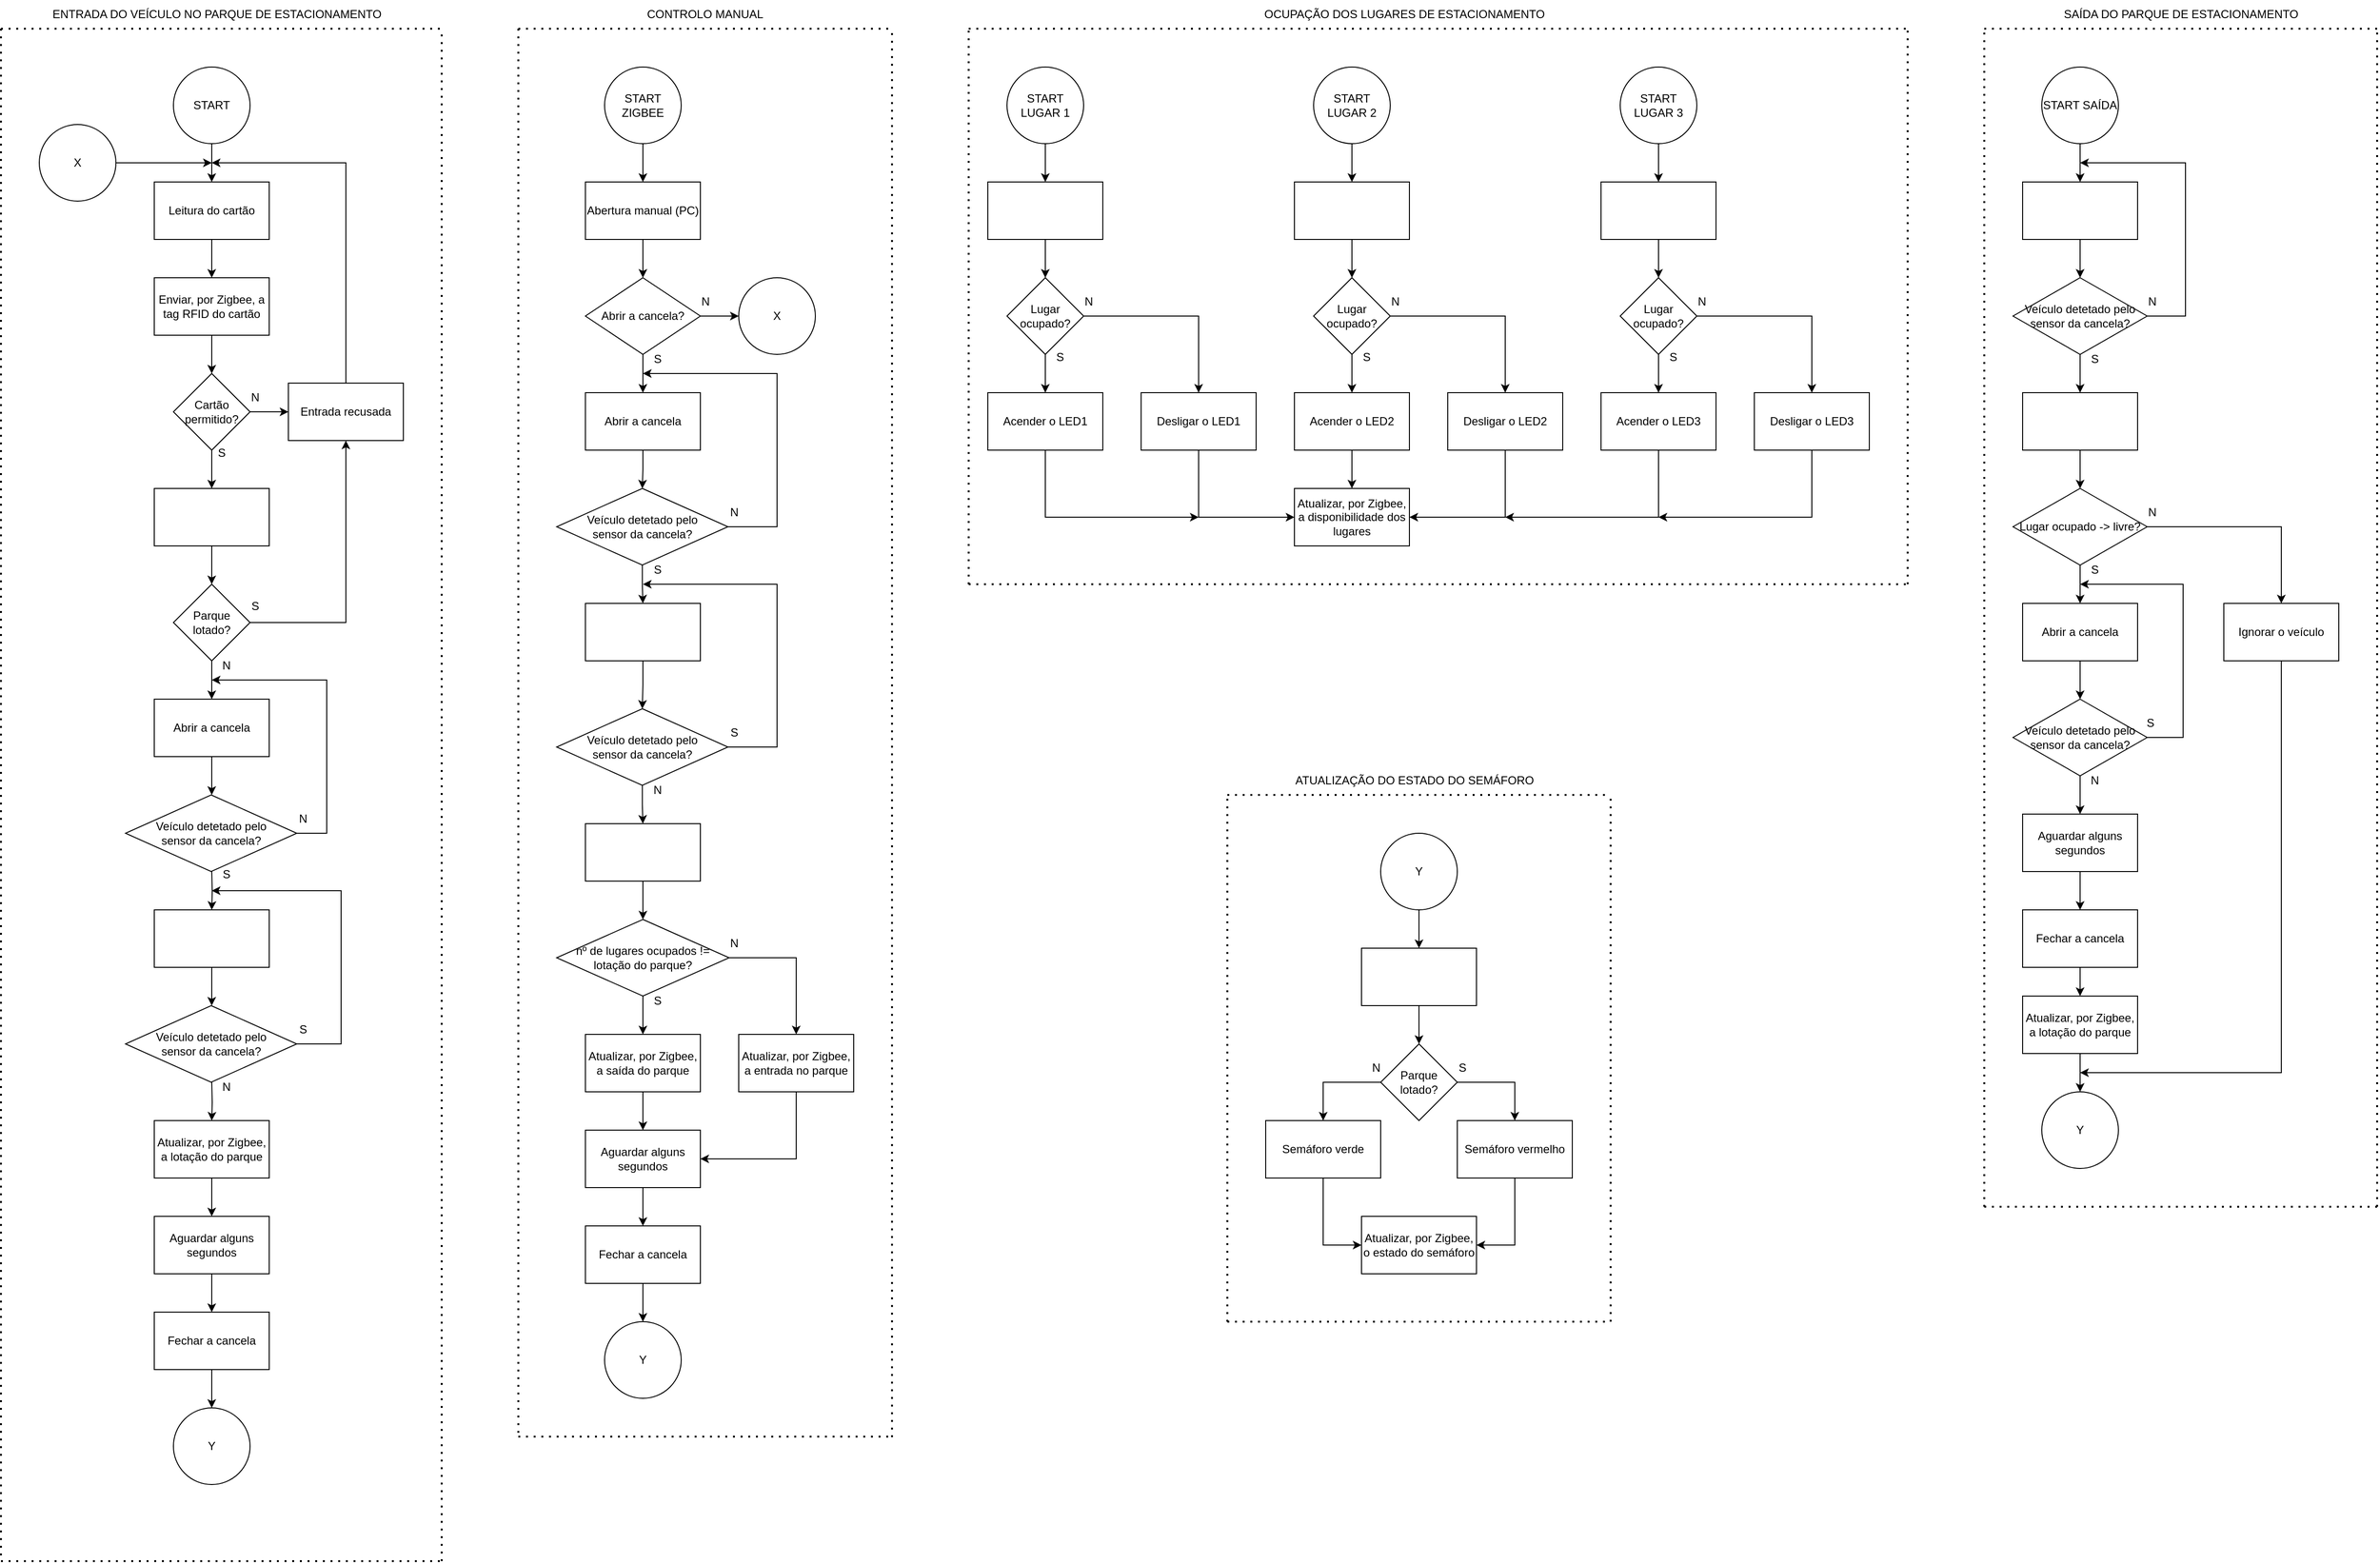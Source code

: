<mxfile version="26.2.12">
  <diagram name="Página-1" id="zSIfpJ9Ba_8Qs47XMuqx">
    <mxGraphModel dx="3169" dy="1664" grid="1" gridSize="10" guides="0" tooltips="1" connect="1" arrows="1" fold="1" page="1" pageScale="1" pageWidth="1654" pageHeight="2336" math="0" shadow="0">
      <root>
        <mxCell id="0" />
        <mxCell id="1" parent="0" />
        <mxCell id="muf7Q_BriYcmohM58HGQ-10" style="edgeStyle=orthogonalEdgeStyle;rounded=0;orthogonalLoop=1;jettySize=auto;html=1;entryX=0.5;entryY=0;entryDx=0;entryDy=0;" parent="1" source="muf7Q_BriYcmohM58HGQ-2" target="muf7Q_BriYcmohM58HGQ-3" edge="1">
          <mxGeometry relative="1" as="geometry" />
        </mxCell>
        <mxCell id="muf7Q_BriYcmohM58HGQ-2" value="START" style="ellipse;whiteSpace=wrap;html=1;aspect=fixed;" parent="1" vertex="1">
          <mxGeometry x="340" y="280" width="80" height="80" as="geometry" />
        </mxCell>
        <mxCell id="muf7Q_BriYcmohM58HGQ-149" style="edgeStyle=orthogonalEdgeStyle;rounded=0;orthogonalLoop=1;jettySize=auto;html=1;entryX=0.5;entryY=0;entryDx=0;entryDy=0;" parent="1" source="muf7Q_BriYcmohM58HGQ-3" target="muf7Q_BriYcmohM58HGQ-147" edge="1">
          <mxGeometry relative="1" as="geometry" />
        </mxCell>
        <mxCell id="muf7Q_BriYcmohM58HGQ-3" value="Leitura do cartão" style="rounded=0;whiteSpace=wrap;html=1;" parent="1" vertex="1">
          <mxGeometry x="320" y="400" width="120" height="60" as="geometry" />
        </mxCell>
        <mxCell id="muf7Q_BriYcmohM58HGQ-100" style="edgeStyle=orthogonalEdgeStyle;rounded=0;orthogonalLoop=1;jettySize=auto;html=1;entryX=0.5;entryY=0;entryDx=0;entryDy=0;" parent="1" source="muf7Q_BriYcmohM58HGQ-4" target="muf7Q_BriYcmohM58HGQ-99" edge="1">
          <mxGeometry relative="1" as="geometry" />
        </mxCell>
        <mxCell id="muf7Q_BriYcmohM58HGQ-154" style="edgeStyle=orthogonalEdgeStyle;rounded=0;orthogonalLoop=1;jettySize=auto;html=1;exitX=1;exitY=0.5;exitDx=0;exitDy=0;entryX=0;entryY=0.5;entryDx=0;entryDy=0;" parent="1" source="muf7Q_BriYcmohM58HGQ-4" target="muf7Q_BriYcmohM58HGQ-153" edge="1">
          <mxGeometry relative="1" as="geometry" />
        </mxCell>
        <mxCell id="muf7Q_BriYcmohM58HGQ-4" value="&lt;div&gt;Cartão permitido?&lt;/div&gt;" style="rhombus;whiteSpace=wrap;html=1;" parent="1" vertex="1">
          <mxGeometry x="340" y="600" width="80" height="80" as="geometry" />
        </mxCell>
        <mxCell id="muf7Q_BriYcmohM58HGQ-156" style="edgeStyle=orthogonalEdgeStyle;rounded=0;orthogonalLoop=1;jettySize=auto;html=1;entryX=0.5;entryY=1;entryDx=0;entryDy=0;" parent="1" source="muf7Q_BriYcmohM58HGQ-6" target="muf7Q_BriYcmohM58HGQ-153" edge="1">
          <mxGeometry relative="1" as="geometry" />
        </mxCell>
        <mxCell id="muf7Q_BriYcmohM58HGQ-159" style="edgeStyle=orthogonalEdgeStyle;rounded=0;orthogonalLoop=1;jettySize=auto;html=1;entryX=0.5;entryY=0;entryDx=0;entryDy=0;" parent="1" source="muf7Q_BriYcmohM58HGQ-6" target="muf7Q_BriYcmohM58HGQ-158" edge="1">
          <mxGeometry relative="1" as="geometry" />
        </mxCell>
        <mxCell id="muf7Q_BriYcmohM58HGQ-6" value="Parque lotado?" style="rhombus;whiteSpace=wrap;html=1;" parent="1" vertex="1">
          <mxGeometry x="340" y="820" width="80" height="80" as="geometry" />
        </mxCell>
        <mxCell id="muf7Q_BriYcmohM58HGQ-88" style="edgeStyle=orthogonalEdgeStyle;rounded=0;orthogonalLoop=1;jettySize=auto;html=1;exitX=1;exitY=0.5;exitDx=0;exitDy=0;" parent="1" edge="1">
          <mxGeometry relative="1" as="geometry">
            <mxPoint x="380" y="920" as="targetPoint" />
            <mxPoint x="454.38" y="1080" as="sourcePoint" />
            <Array as="points">
              <mxPoint x="500" y="1080" />
              <mxPoint x="500" y="920" />
            </Array>
          </mxGeometry>
        </mxCell>
        <mxCell id="muf7Q_BriYcmohM58HGQ-91" style="edgeStyle=orthogonalEdgeStyle;rounded=0;orthogonalLoop=1;jettySize=auto;html=1;entryX=0.5;entryY=0;entryDx=0;entryDy=0;" parent="1" target="muf7Q_BriYcmohM58HGQ-90" edge="1">
          <mxGeometry relative="1" as="geometry">
            <mxPoint x="380.01" y="1119.997" as="sourcePoint" />
          </mxGeometry>
        </mxCell>
        <mxCell id="muf7Q_BriYcmohM58HGQ-16" style="edgeStyle=orthogonalEdgeStyle;rounded=0;orthogonalLoop=1;jettySize=auto;html=1;entryX=0.5;entryY=0;entryDx=0;entryDy=0;" parent="1" source="muf7Q_BriYcmohM58HGQ-13" target="muf7Q_BriYcmohM58HGQ-15" edge="1">
          <mxGeometry relative="1" as="geometry" />
        </mxCell>
        <mxCell id="muf7Q_BriYcmohM58HGQ-13" value="Aguardar alguns segundos" style="rounded=0;whiteSpace=wrap;html=1;" parent="1" vertex="1">
          <mxGeometry x="320" y="1480" width="120" height="60" as="geometry" />
        </mxCell>
        <mxCell id="muf7Q_BriYcmohM58HGQ-163" style="edgeStyle=orthogonalEdgeStyle;rounded=0;orthogonalLoop=1;jettySize=auto;html=1;entryX=0.5;entryY=0;entryDx=0;entryDy=0;" parent="1" source="muf7Q_BriYcmohM58HGQ-15" target="muf7Q_BriYcmohM58HGQ-143" edge="1">
          <mxGeometry relative="1" as="geometry" />
        </mxCell>
        <mxCell id="muf7Q_BriYcmohM58HGQ-15" value="Fechar a cancela" style="rounded=0;whiteSpace=wrap;html=1;" parent="1" vertex="1">
          <mxGeometry x="320" y="1580" width="120" height="60" as="geometry" />
        </mxCell>
        <mxCell id="muf7Q_BriYcmohM58HGQ-20" style="edgeStyle=orthogonalEdgeStyle;rounded=0;orthogonalLoop=1;jettySize=auto;html=1;entryX=0.5;entryY=0;entryDx=0;entryDy=0;" parent="1" source="muf7Q_BriYcmohM58HGQ-17" target="muf7Q_BriYcmohM58HGQ-18" edge="1">
          <mxGeometry relative="1" as="geometry" />
        </mxCell>
        <mxCell id="muf7Q_BriYcmohM58HGQ-17" value="START LUGAR 1" style="ellipse;whiteSpace=wrap;html=1;aspect=fixed;" parent="1" vertex="1">
          <mxGeometry x="1210" y="280" width="80" height="80" as="geometry" />
        </mxCell>
        <mxCell id="muf7Q_BriYcmohM58HGQ-21" style="edgeStyle=orthogonalEdgeStyle;rounded=0;orthogonalLoop=1;jettySize=auto;html=1;entryX=0.5;entryY=0;entryDx=0;entryDy=0;" parent="1" source="muf7Q_BriYcmohM58HGQ-18" target="muf7Q_BriYcmohM58HGQ-19" edge="1">
          <mxGeometry relative="1" as="geometry" />
        </mxCell>
        <mxCell id="muf7Q_BriYcmohM58HGQ-18" value="" style="rounded=0;whiteSpace=wrap;html=1;" parent="1" vertex="1">
          <mxGeometry x="1190" y="400" width="120" height="60" as="geometry" />
        </mxCell>
        <mxCell id="muf7Q_BriYcmohM58HGQ-24" style="edgeStyle=orthogonalEdgeStyle;rounded=0;orthogonalLoop=1;jettySize=auto;html=1;entryX=0.5;entryY=0;entryDx=0;entryDy=0;" parent="1" source="muf7Q_BriYcmohM58HGQ-19" target="muf7Q_BriYcmohM58HGQ-23" edge="1">
          <mxGeometry relative="1" as="geometry" />
        </mxCell>
        <mxCell id="muf7Q_BriYcmohM58HGQ-25" style="edgeStyle=orthogonalEdgeStyle;rounded=0;orthogonalLoop=1;jettySize=auto;html=1;entryX=0.5;entryY=0;entryDx=0;entryDy=0;" parent="1" source="muf7Q_BriYcmohM58HGQ-19" target="muf7Q_BriYcmohM58HGQ-22" edge="1">
          <mxGeometry relative="1" as="geometry" />
        </mxCell>
        <mxCell id="muf7Q_BriYcmohM58HGQ-19" value="Lugar ocupado?" style="rhombus;whiteSpace=wrap;html=1;" parent="1" vertex="1">
          <mxGeometry x="1210" y="500" width="80" height="80" as="geometry" />
        </mxCell>
        <mxCell id="muf7Q_BriYcmohM58HGQ-64" style="edgeStyle=orthogonalEdgeStyle;rounded=0;orthogonalLoop=1;jettySize=auto;html=1;" parent="1" source="muf7Q_BriYcmohM58HGQ-22" edge="1">
          <mxGeometry relative="1" as="geometry">
            <mxPoint x="1410" y="750" as="targetPoint" />
            <Array as="points">
              <mxPoint x="1250" y="750" />
            </Array>
          </mxGeometry>
        </mxCell>
        <mxCell id="muf7Q_BriYcmohM58HGQ-22" value="Acender o LED1" style="rounded=0;whiteSpace=wrap;html=1;" parent="1" vertex="1">
          <mxGeometry x="1190" y="620" width="120" height="60" as="geometry" />
        </mxCell>
        <mxCell id="muf7Q_BriYcmohM58HGQ-63" style="edgeStyle=orthogonalEdgeStyle;rounded=0;orthogonalLoop=1;jettySize=auto;html=1;entryX=0;entryY=0.5;entryDx=0;entryDy=0;" parent="1" source="muf7Q_BriYcmohM58HGQ-23" target="muf7Q_BriYcmohM58HGQ-44" edge="1">
          <mxGeometry relative="1" as="geometry">
            <Array as="points">
              <mxPoint x="1410" y="750" />
            </Array>
          </mxGeometry>
        </mxCell>
        <mxCell id="muf7Q_BriYcmohM58HGQ-23" value="Desligar o LED1" style="rounded=0;whiteSpace=wrap;html=1;" parent="1" vertex="1">
          <mxGeometry x="1350" y="620" width="120" height="60" as="geometry" />
        </mxCell>
        <mxCell id="muf7Q_BriYcmohM58HGQ-26" value="S" style="text;html=1;align=center;verticalAlign=middle;resizable=0;points=[];autosize=1;strokeColor=none;fillColor=none;" parent="1" vertex="1">
          <mxGeometry x="1250" y="568" width="30" height="30" as="geometry" />
        </mxCell>
        <mxCell id="muf7Q_BriYcmohM58HGQ-27" value="N" style="text;html=1;align=center;verticalAlign=middle;resizable=0;points=[];autosize=1;strokeColor=none;fillColor=none;" parent="1" vertex="1">
          <mxGeometry x="1280" y="510" width="30" height="30" as="geometry" />
        </mxCell>
        <mxCell id="muf7Q_BriYcmohM58HGQ-31" style="edgeStyle=orthogonalEdgeStyle;rounded=0;orthogonalLoop=1;jettySize=auto;html=1;entryX=0.5;entryY=0;entryDx=0;entryDy=0;" parent="1" source="muf7Q_BriYcmohM58HGQ-32" target="muf7Q_BriYcmohM58HGQ-34" edge="1">
          <mxGeometry relative="1" as="geometry" />
        </mxCell>
        <mxCell id="muf7Q_BriYcmohM58HGQ-32" value="&lt;div&gt;START LUGAR 2&lt;/div&gt;" style="ellipse;whiteSpace=wrap;html=1;aspect=fixed;" parent="1" vertex="1">
          <mxGeometry x="1530" y="280" width="80" height="80" as="geometry" />
        </mxCell>
        <mxCell id="muf7Q_BriYcmohM58HGQ-33" style="edgeStyle=orthogonalEdgeStyle;rounded=0;orthogonalLoop=1;jettySize=auto;html=1;entryX=0.5;entryY=0;entryDx=0;entryDy=0;" parent="1" source="muf7Q_BriYcmohM58HGQ-34" target="muf7Q_BriYcmohM58HGQ-37" edge="1">
          <mxGeometry relative="1" as="geometry" />
        </mxCell>
        <mxCell id="muf7Q_BriYcmohM58HGQ-34" value="" style="rounded=0;whiteSpace=wrap;html=1;" parent="1" vertex="1">
          <mxGeometry x="1510" y="400" width="120" height="60" as="geometry" />
        </mxCell>
        <mxCell id="muf7Q_BriYcmohM58HGQ-35" style="edgeStyle=orthogonalEdgeStyle;rounded=0;orthogonalLoop=1;jettySize=auto;html=1;entryX=0.5;entryY=0;entryDx=0;entryDy=0;" parent="1" source="muf7Q_BriYcmohM58HGQ-37" target="muf7Q_BriYcmohM58HGQ-41" edge="1">
          <mxGeometry relative="1" as="geometry" />
        </mxCell>
        <mxCell id="muf7Q_BriYcmohM58HGQ-36" style="edgeStyle=orthogonalEdgeStyle;rounded=0;orthogonalLoop=1;jettySize=auto;html=1;entryX=0.5;entryY=0;entryDx=0;entryDy=0;" parent="1" source="muf7Q_BriYcmohM58HGQ-37" target="muf7Q_BriYcmohM58HGQ-39" edge="1">
          <mxGeometry relative="1" as="geometry" />
        </mxCell>
        <mxCell id="muf7Q_BriYcmohM58HGQ-37" value="Lugar ocupado?" style="rhombus;whiteSpace=wrap;html=1;" parent="1" vertex="1">
          <mxGeometry x="1530" y="500" width="80" height="80" as="geometry" />
        </mxCell>
        <mxCell id="muf7Q_BriYcmohM58HGQ-59" style="edgeStyle=orthogonalEdgeStyle;rounded=0;orthogonalLoop=1;jettySize=auto;html=1;entryX=0.5;entryY=0;entryDx=0;entryDy=0;" parent="1" source="muf7Q_BriYcmohM58HGQ-39" target="muf7Q_BriYcmohM58HGQ-44" edge="1">
          <mxGeometry relative="1" as="geometry" />
        </mxCell>
        <mxCell id="muf7Q_BriYcmohM58HGQ-39" value="Acender o LED2" style="rounded=0;whiteSpace=wrap;html=1;" parent="1" vertex="1">
          <mxGeometry x="1510" y="620" width="120" height="60" as="geometry" />
        </mxCell>
        <mxCell id="muf7Q_BriYcmohM58HGQ-60" style="edgeStyle=orthogonalEdgeStyle;rounded=0;orthogonalLoop=1;jettySize=auto;html=1;entryX=1;entryY=0.5;entryDx=0;entryDy=0;" parent="1" source="muf7Q_BriYcmohM58HGQ-41" target="muf7Q_BriYcmohM58HGQ-44" edge="1">
          <mxGeometry relative="1" as="geometry">
            <Array as="points">
              <mxPoint x="1730" y="750" />
            </Array>
          </mxGeometry>
        </mxCell>
        <mxCell id="muf7Q_BriYcmohM58HGQ-41" value="Desligar o LED2" style="rounded=0;whiteSpace=wrap;html=1;" parent="1" vertex="1">
          <mxGeometry x="1670" y="620" width="120" height="60" as="geometry" />
        </mxCell>
        <mxCell id="muf7Q_BriYcmohM58HGQ-42" value="S" style="text;html=1;align=center;verticalAlign=middle;resizable=0;points=[];autosize=1;strokeColor=none;fillColor=none;" parent="1" vertex="1">
          <mxGeometry x="1570" y="568" width="30" height="30" as="geometry" />
        </mxCell>
        <mxCell id="muf7Q_BriYcmohM58HGQ-43" value="N" style="text;html=1;align=center;verticalAlign=middle;resizable=0;points=[];autosize=1;strokeColor=none;fillColor=none;" parent="1" vertex="1">
          <mxGeometry x="1600" y="510" width="30" height="30" as="geometry" />
        </mxCell>
        <mxCell id="muf7Q_BriYcmohM58HGQ-44" value="Atualizar, por Zigbee, a disponibilidade dos lugares" style="rounded=0;whiteSpace=wrap;html=1;" parent="1" vertex="1">
          <mxGeometry x="1510" y="720" width="120" height="60" as="geometry" />
        </mxCell>
        <mxCell id="muf7Q_BriYcmohM58HGQ-45" style="edgeStyle=orthogonalEdgeStyle;rounded=0;orthogonalLoop=1;jettySize=auto;html=1;entryX=0.5;entryY=0;entryDx=0;entryDy=0;" parent="1" source="muf7Q_BriYcmohM58HGQ-46" target="muf7Q_BriYcmohM58HGQ-48" edge="1">
          <mxGeometry relative="1" as="geometry" />
        </mxCell>
        <mxCell id="muf7Q_BriYcmohM58HGQ-46" value="START LUGAR 3" style="ellipse;whiteSpace=wrap;html=1;aspect=fixed;" parent="1" vertex="1">
          <mxGeometry x="1850" y="280" width="80" height="80" as="geometry" />
        </mxCell>
        <mxCell id="muf7Q_BriYcmohM58HGQ-47" style="edgeStyle=orthogonalEdgeStyle;rounded=0;orthogonalLoop=1;jettySize=auto;html=1;entryX=0.5;entryY=0;entryDx=0;entryDy=0;" parent="1" source="muf7Q_BriYcmohM58HGQ-48" target="muf7Q_BriYcmohM58HGQ-51" edge="1">
          <mxGeometry relative="1" as="geometry" />
        </mxCell>
        <mxCell id="muf7Q_BriYcmohM58HGQ-48" value="" style="rounded=0;whiteSpace=wrap;html=1;" parent="1" vertex="1">
          <mxGeometry x="1830" y="400" width="120" height="60" as="geometry" />
        </mxCell>
        <mxCell id="muf7Q_BriYcmohM58HGQ-49" style="edgeStyle=orthogonalEdgeStyle;rounded=0;orthogonalLoop=1;jettySize=auto;html=1;entryX=0.5;entryY=0;entryDx=0;entryDy=0;" parent="1" source="muf7Q_BriYcmohM58HGQ-51" target="muf7Q_BriYcmohM58HGQ-55" edge="1">
          <mxGeometry relative="1" as="geometry" />
        </mxCell>
        <mxCell id="muf7Q_BriYcmohM58HGQ-50" style="edgeStyle=orthogonalEdgeStyle;rounded=0;orthogonalLoop=1;jettySize=auto;html=1;entryX=0.5;entryY=0;entryDx=0;entryDy=0;" parent="1" source="muf7Q_BriYcmohM58HGQ-51" target="muf7Q_BriYcmohM58HGQ-53" edge="1">
          <mxGeometry relative="1" as="geometry" />
        </mxCell>
        <mxCell id="muf7Q_BriYcmohM58HGQ-51" value="Lugar ocupado?" style="rhombus;whiteSpace=wrap;html=1;" parent="1" vertex="1">
          <mxGeometry x="1850" y="500" width="80" height="80" as="geometry" />
        </mxCell>
        <mxCell id="muf7Q_BriYcmohM58HGQ-61" style="edgeStyle=orthogonalEdgeStyle;rounded=0;orthogonalLoop=1;jettySize=auto;html=1;" parent="1" source="muf7Q_BriYcmohM58HGQ-53" edge="1">
          <mxGeometry relative="1" as="geometry">
            <mxPoint x="1730" y="750" as="targetPoint" />
            <Array as="points">
              <mxPoint x="1890" y="750" />
            </Array>
          </mxGeometry>
        </mxCell>
        <mxCell id="muf7Q_BriYcmohM58HGQ-53" value="Acender o LED3" style="rounded=0;whiteSpace=wrap;html=1;" parent="1" vertex="1">
          <mxGeometry x="1830" y="620" width="120" height="60" as="geometry" />
        </mxCell>
        <mxCell id="muf7Q_BriYcmohM58HGQ-62" style="edgeStyle=orthogonalEdgeStyle;rounded=0;orthogonalLoop=1;jettySize=auto;html=1;" parent="1" source="muf7Q_BriYcmohM58HGQ-55" edge="1">
          <mxGeometry relative="1" as="geometry">
            <mxPoint x="1890" y="750" as="targetPoint" />
            <Array as="points">
              <mxPoint x="2050" y="750" />
            </Array>
          </mxGeometry>
        </mxCell>
        <mxCell id="muf7Q_BriYcmohM58HGQ-55" value="Desligar o LED3" style="rounded=0;whiteSpace=wrap;html=1;" parent="1" vertex="1">
          <mxGeometry x="1990" y="620" width="120" height="60" as="geometry" />
        </mxCell>
        <mxCell id="muf7Q_BriYcmohM58HGQ-56" value="S" style="text;html=1;align=center;verticalAlign=middle;resizable=0;points=[];autosize=1;strokeColor=none;fillColor=none;" parent="1" vertex="1">
          <mxGeometry x="1890" y="568" width="30" height="30" as="geometry" />
        </mxCell>
        <mxCell id="muf7Q_BriYcmohM58HGQ-57" value="N" style="text;html=1;align=center;verticalAlign=middle;resizable=0;points=[];autosize=1;strokeColor=none;fillColor=none;" parent="1" vertex="1">
          <mxGeometry x="1920" y="510" width="30" height="30" as="geometry" />
        </mxCell>
        <mxCell id="muf7Q_BriYcmohM58HGQ-70" style="edgeStyle=orthogonalEdgeStyle;rounded=0;orthogonalLoop=1;jettySize=auto;html=1;entryX=0.5;entryY=0;entryDx=0;entryDy=0;" parent="1" source="muf7Q_BriYcmohM58HGQ-65" target="muf7Q_BriYcmohM58HGQ-66" edge="1">
          <mxGeometry relative="1" as="geometry" />
        </mxCell>
        <mxCell id="muf7Q_BriYcmohM58HGQ-65" value="START SAÍDA" style="ellipse;whiteSpace=wrap;html=1;aspect=fixed;" parent="1" vertex="1">
          <mxGeometry x="2290" y="280" width="80" height="80" as="geometry" />
        </mxCell>
        <mxCell id="muf7Q_BriYcmohM58HGQ-69" style="edgeStyle=orthogonalEdgeStyle;rounded=0;orthogonalLoop=1;jettySize=auto;html=1;entryX=0.5;entryY=0;entryDx=0;entryDy=0;" parent="1" source="muf7Q_BriYcmohM58HGQ-66" target="qUy6p0w_I2XdQk5EJWHB-20" edge="1">
          <mxGeometry relative="1" as="geometry">
            <mxPoint x="2336.25" y="500" as="targetPoint" />
          </mxGeometry>
        </mxCell>
        <mxCell id="muf7Q_BriYcmohM58HGQ-66" value="" style="rounded=0;whiteSpace=wrap;html=1;" parent="1" vertex="1">
          <mxGeometry x="2270" y="400" width="120" height="60" as="geometry" />
        </mxCell>
        <mxCell id="muf7Q_BriYcmohM58HGQ-119" style="edgeStyle=orthogonalEdgeStyle;rounded=0;orthogonalLoop=1;jettySize=auto;html=1;entryX=0.5;entryY=0;entryDx=0;entryDy=0;exitX=0.5;exitY=1;exitDx=0;exitDy=0;" parent="1" source="qUy6p0w_I2XdQk5EJWHB-20" target="muf7Q_BriYcmohM58HGQ-118" edge="1">
          <mxGeometry relative="1" as="geometry">
            <mxPoint x="2336.267" y="579.992" as="sourcePoint" />
          </mxGeometry>
        </mxCell>
        <mxCell id="muf7Q_BriYcmohM58HGQ-121" style="edgeStyle=orthogonalEdgeStyle;rounded=0;orthogonalLoop=1;jettySize=auto;html=1;exitX=1;exitY=0.5;exitDx=0;exitDy=0;" parent="1" source="qUy6p0w_I2XdQk5EJWHB-20" edge="1">
          <mxGeometry relative="1" as="geometry">
            <mxPoint x="2330" y="380" as="targetPoint" />
            <Array as="points">
              <mxPoint x="2440" y="540" />
              <mxPoint x="2440" y="380" />
            </Array>
            <mxPoint x="2410" y="550" as="sourcePoint" />
          </mxGeometry>
        </mxCell>
        <mxCell id="muf7Q_BriYcmohM58HGQ-75" style="edgeStyle=orthogonalEdgeStyle;rounded=0;orthogonalLoop=1;jettySize=auto;html=1;entryX=0.5;entryY=0;entryDx=0;entryDy=0;exitX=0.5;exitY=1;exitDx=0;exitDy=0;" parent="1" source="qUy6p0w_I2XdQk5EJWHB-19" target="muf7Q_BriYcmohM58HGQ-74" edge="1">
          <mxGeometry relative="1" as="geometry">
            <mxPoint x="2322.5" y="800" as="sourcePoint" />
          </mxGeometry>
        </mxCell>
        <mxCell id="muf7Q_BriYcmohM58HGQ-127" style="edgeStyle=orthogonalEdgeStyle;rounded=0;orthogonalLoop=1;jettySize=auto;html=1;entryX=0.5;entryY=0;entryDx=0;entryDy=0;exitX=1;exitY=0.5;exitDx=0;exitDy=0;" parent="1" source="qUy6p0w_I2XdQk5EJWHB-19" target="muf7Q_BriYcmohM58HGQ-126" edge="1">
          <mxGeometry relative="1" as="geometry">
            <mxPoint x="2395" y="760" as="sourcePoint" />
          </mxGeometry>
        </mxCell>
        <mxCell id="muf7Q_BriYcmohM58HGQ-77" style="edgeStyle=orthogonalEdgeStyle;rounded=0;orthogonalLoop=1;jettySize=auto;html=1;entryX=0.5;entryY=0;entryDx=0;entryDy=0;" parent="1" source="muf7Q_BriYcmohM58HGQ-74" target="muf7Q_BriYcmohM58HGQ-78" edge="1">
          <mxGeometry relative="1" as="geometry">
            <mxPoint x="2330" y="940" as="targetPoint" />
          </mxGeometry>
        </mxCell>
        <mxCell id="muf7Q_BriYcmohM58HGQ-74" value="Abrir a cancela" style="rounded=0;whiteSpace=wrap;html=1;" parent="1" vertex="1">
          <mxGeometry x="2270" y="840" width="120" height="60" as="geometry" />
        </mxCell>
        <mxCell id="muf7Q_BriYcmohM58HGQ-79" style="edgeStyle=orthogonalEdgeStyle;rounded=0;orthogonalLoop=1;jettySize=auto;html=1;" parent="1" source="muf7Q_BriYcmohM58HGQ-78" edge="1">
          <mxGeometry relative="1" as="geometry">
            <mxPoint x="2330" y="820" as="targetPoint" />
            <Array as="points">
              <mxPoint x="2437.5" y="980" />
              <mxPoint x="2437.5" y="820" />
            </Array>
          </mxGeometry>
        </mxCell>
        <mxCell id="muf7Q_BriYcmohM58HGQ-83" style="edgeStyle=orthogonalEdgeStyle;rounded=0;orthogonalLoop=1;jettySize=auto;html=1;entryX=0.5;entryY=0;entryDx=0;entryDy=0;" parent="1" source="muf7Q_BriYcmohM58HGQ-78" target="muf7Q_BriYcmohM58HGQ-81" edge="1">
          <mxGeometry relative="1" as="geometry" />
        </mxCell>
        <mxCell id="muf7Q_BriYcmohM58HGQ-78" value="Veículo detetado pelo sensor da cancela?" style="rhombus;whiteSpace=wrap;html=1;" parent="1" vertex="1">
          <mxGeometry x="2260" y="940" width="140" height="80" as="geometry" />
        </mxCell>
        <mxCell id="muf7Q_BriYcmohM58HGQ-80" style="edgeStyle=orthogonalEdgeStyle;rounded=0;orthogonalLoop=1;jettySize=auto;html=1;entryX=0.5;entryY=0;entryDx=0;entryDy=0;" parent="1" source="muf7Q_BriYcmohM58HGQ-81" target="muf7Q_BriYcmohM58HGQ-82" edge="1">
          <mxGeometry relative="1" as="geometry" />
        </mxCell>
        <mxCell id="muf7Q_BriYcmohM58HGQ-81" value="Aguardar alguns segundos" style="rounded=0;whiteSpace=wrap;html=1;" parent="1" vertex="1">
          <mxGeometry x="2270" y="1060" width="120" height="60" as="geometry" />
        </mxCell>
        <mxCell id="muf7Q_BriYcmohM58HGQ-133" style="edgeStyle=orthogonalEdgeStyle;rounded=0;orthogonalLoop=1;jettySize=auto;html=1;entryX=0.5;entryY=0;entryDx=0;entryDy=0;" parent="1" source="muf7Q_BriYcmohM58HGQ-82" target="muf7Q_BriYcmohM58HGQ-132" edge="1">
          <mxGeometry relative="1" as="geometry" />
        </mxCell>
        <mxCell id="muf7Q_BriYcmohM58HGQ-82" value="Fechar a cancela" style="rounded=0;whiteSpace=wrap;html=1;" parent="1" vertex="1">
          <mxGeometry x="2270" y="1160" width="120" height="60" as="geometry" />
        </mxCell>
        <mxCell id="muf7Q_BriYcmohM58HGQ-84" value="S" style="text;html=1;align=center;verticalAlign=middle;resizable=0;points=[];autosize=1;strokeColor=none;fillColor=none;" parent="1" vertex="1">
          <mxGeometry x="375" y="668" width="30" height="30" as="geometry" />
        </mxCell>
        <mxCell id="muf7Q_BriYcmohM58HGQ-85" value="N" style="text;html=1;align=center;verticalAlign=middle;resizable=0;points=[];autosize=1;strokeColor=none;fillColor=none;" parent="1" vertex="1">
          <mxGeometry x="380" y="890" width="30" height="30" as="geometry" />
        </mxCell>
        <mxCell id="muf7Q_BriYcmohM58HGQ-87" value="N" style="text;html=1;align=center;verticalAlign=middle;resizable=0;points=[];autosize=1;strokeColor=none;fillColor=none;" parent="1" vertex="1">
          <mxGeometry x="410" y="610" width="30" height="30" as="geometry" />
        </mxCell>
        <mxCell id="muf7Q_BriYcmohM58HGQ-89" value="N" style="text;html=1;align=center;verticalAlign=middle;resizable=0;points=[];autosize=1;strokeColor=none;fillColor=none;" parent="1" vertex="1">
          <mxGeometry x="460" y="1050" width="30" height="30" as="geometry" />
        </mxCell>
        <mxCell id="muf7Q_BriYcmohM58HGQ-93" style="edgeStyle=orthogonalEdgeStyle;rounded=0;orthogonalLoop=1;jettySize=auto;html=1;entryX=0.5;entryY=0;entryDx=0;entryDy=0;" parent="1" source="muf7Q_BriYcmohM58HGQ-90" edge="1">
          <mxGeometry relative="1" as="geometry">
            <mxPoint x="380" y="1260" as="targetPoint" />
          </mxGeometry>
        </mxCell>
        <mxCell id="muf7Q_BriYcmohM58HGQ-90" value="" style="rounded=0;whiteSpace=wrap;html=1;" parent="1" vertex="1">
          <mxGeometry x="320.01" y="1160" width="120" height="60" as="geometry" />
        </mxCell>
        <mxCell id="muf7Q_BriYcmohM58HGQ-95" style="edgeStyle=orthogonalEdgeStyle;rounded=0;orthogonalLoop=1;jettySize=auto;html=1;exitX=1;exitY=0.5;exitDx=0;exitDy=0;" parent="1" edge="1">
          <mxGeometry relative="1" as="geometry">
            <mxPoint x="380" y="1140" as="targetPoint" />
            <mxPoint x="455" y="1300" as="sourcePoint" />
            <Array as="points">
              <mxPoint x="515" y="1300" />
              <mxPoint x="515" y="1140" />
            </Array>
          </mxGeometry>
        </mxCell>
        <mxCell id="muf7Q_BriYcmohM58HGQ-161" style="edgeStyle=orthogonalEdgeStyle;rounded=0;orthogonalLoop=1;jettySize=auto;html=1;entryX=0.5;entryY=0;entryDx=0;entryDy=0;" parent="1" target="muf7Q_BriYcmohM58HGQ-102" edge="1">
          <mxGeometry relative="1" as="geometry">
            <mxPoint x="380" y="1340" as="sourcePoint" />
          </mxGeometry>
        </mxCell>
        <mxCell id="muf7Q_BriYcmohM58HGQ-96" value="S" style="text;html=1;align=center;verticalAlign=middle;resizable=0;points=[];autosize=1;strokeColor=none;fillColor=none;" parent="1" vertex="1">
          <mxGeometry x="460" y="1270" width="30" height="30" as="geometry" />
        </mxCell>
        <mxCell id="muf7Q_BriYcmohM58HGQ-98" value="N" style="text;html=1;align=center;verticalAlign=middle;resizable=0;points=[];autosize=1;strokeColor=none;fillColor=none;" parent="1" vertex="1">
          <mxGeometry x="380" y="1330" width="30" height="30" as="geometry" />
        </mxCell>
        <mxCell id="muf7Q_BriYcmohM58HGQ-101" style="edgeStyle=orthogonalEdgeStyle;rounded=0;orthogonalLoop=1;jettySize=auto;html=1;entryX=0.5;entryY=0;entryDx=0;entryDy=0;" parent="1" source="muf7Q_BriYcmohM58HGQ-99" target="muf7Q_BriYcmohM58HGQ-6" edge="1">
          <mxGeometry relative="1" as="geometry" />
        </mxCell>
        <mxCell id="muf7Q_BriYcmohM58HGQ-99" value="" style="rounded=0;whiteSpace=wrap;html=1;" parent="1" vertex="1">
          <mxGeometry x="320" y="720" width="120" height="60" as="geometry" />
        </mxCell>
        <mxCell id="muf7Q_BriYcmohM58HGQ-162" style="edgeStyle=orthogonalEdgeStyle;rounded=0;orthogonalLoop=1;jettySize=auto;html=1;entryX=0.5;entryY=0;entryDx=0;entryDy=0;" parent="1" source="muf7Q_BriYcmohM58HGQ-102" target="muf7Q_BriYcmohM58HGQ-13" edge="1">
          <mxGeometry relative="1" as="geometry" />
        </mxCell>
        <mxCell id="muf7Q_BriYcmohM58HGQ-102" value="Atualizar, por Zigbee, a lotação do parque" style="rounded=0;whiteSpace=wrap;html=1;" parent="1" vertex="1">
          <mxGeometry x="320" y="1380" width="120" height="60" as="geometry" />
        </mxCell>
        <mxCell id="muf7Q_BriYcmohM58HGQ-108" style="edgeStyle=orthogonalEdgeStyle;rounded=0;orthogonalLoop=1;jettySize=auto;html=1;entryX=0.5;entryY=0;entryDx=0;entryDy=0;" parent="1" source="muf7Q_BriYcmohM58HGQ-105" target="muf7Q_BriYcmohM58HGQ-107" edge="1">
          <mxGeometry relative="1" as="geometry" />
        </mxCell>
        <mxCell id="muf7Q_BriYcmohM58HGQ-105" value="Abertura manual (PC)" style="rounded=0;whiteSpace=wrap;html=1;" parent="1" vertex="1">
          <mxGeometry x="770" y="400" width="120" height="60" as="geometry" />
        </mxCell>
        <mxCell id="muf7Q_BriYcmohM58HGQ-110" style="edgeStyle=orthogonalEdgeStyle;rounded=0;orthogonalLoop=1;jettySize=auto;html=1;entryX=0.5;entryY=0;entryDx=0;entryDy=0;" parent="1" source="muf7Q_BriYcmohM58HGQ-107" target="muf7Q_BriYcmohM58HGQ-112" edge="1">
          <mxGeometry relative="1" as="geometry">
            <mxPoint x="830" y="620" as="targetPoint" />
          </mxGeometry>
        </mxCell>
        <mxCell id="muf7Q_BriYcmohM58HGQ-130" style="edgeStyle=orthogonalEdgeStyle;rounded=0;orthogonalLoop=1;jettySize=auto;html=1;entryX=0;entryY=0.5;entryDx=0;entryDy=0;" parent="1" source="muf7Q_BriYcmohM58HGQ-107" target="muf7Q_BriYcmohM58HGQ-166" edge="1">
          <mxGeometry relative="1" as="geometry">
            <mxPoint x="910" y="540.0" as="targetPoint" />
          </mxGeometry>
        </mxCell>
        <mxCell id="muf7Q_BriYcmohM58HGQ-107" value="Abrir a cancela?" style="rhombus;whiteSpace=wrap;html=1;" parent="1" vertex="1">
          <mxGeometry x="770" y="500" width="120" height="80" as="geometry" />
        </mxCell>
        <mxCell id="muf7Q_BriYcmohM58HGQ-111" value="S" style="text;html=1;align=center;verticalAlign=middle;resizable=0;points=[];autosize=1;strokeColor=none;fillColor=none;" parent="1" vertex="1">
          <mxGeometry x="830" y="570" width="30" height="30" as="geometry" />
        </mxCell>
        <mxCell id="muf7Q_BriYcmohM58HGQ-112" value="Abrir a cancela" style="rounded=0;whiteSpace=wrap;html=1;" parent="1" vertex="1">
          <mxGeometry x="770" y="620" width="120" height="60" as="geometry" />
        </mxCell>
        <mxCell id="muf7Q_BriYcmohM58HGQ-113" style="edgeStyle=orthogonalEdgeStyle;rounded=0;orthogonalLoop=1;jettySize=auto;html=1;entryX=0.5;entryY=0;entryDx=0;entryDy=0;" parent="1" source="muf7Q_BriYcmohM58HGQ-114" target="muf7Q_BriYcmohM58HGQ-115" edge="1">
          <mxGeometry relative="1" as="geometry" />
        </mxCell>
        <mxCell id="muf7Q_BriYcmohM58HGQ-114" value="Aguardar alguns segundos" style="rounded=0;whiteSpace=wrap;html=1;" parent="1" vertex="1">
          <mxGeometry x="770" y="1390" width="120" height="60" as="geometry" />
        </mxCell>
        <mxCell id="muf7Q_BriYcmohM58HGQ-204" style="edgeStyle=orthogonalEdgeStyle;rounded=0;orthogonalLoop=1;jettySize=auto;html=1;entryX=0.5;entryY=0;entryDx=0;entryDy=0;" parent="1" source="muf7Q_BriYcmohM58HGQ-115" target="muf7Q_BriYcmohM58HGQ-203" edge="1">
          <mxGeometry relative="1" as="geometry" />
        </mxCell>
        <mxCell id="muf7Q_BriYcmohM58HGQ-115" value="Fechar a cancela" style="rounded=0;whiteSpace=wrap;html=1;" parent="1" vertex="1">
          <mxGeometry x="770" y="1490" width="120" height="60" as="geometry" />
        </mxCell>
        <mxCell id="muf7Q_BriYcmohM58HGQ-120" style="edgeStyle=orthogonalEdgeStyle;rounded=0;orthogonalLoop=1;jettySize=auto;html=1;entryX=0.5;entryY=0;entryDx=0;entryDy=0;" parent="1" source="muf7Q_BriYcmohM58HGQ-118" target="qUy6p0w_I2XdQk5EJWHB-19" edge="1">
          <mxGeometry relative="1" as="geometry">
            <mxPoint x="2322.5" y="720" as="targetPoint" />
          </mxGeometry>
        </mxCell>
        <mxCell id="muf7Q_BriYcmohM58HGQ-118" value="" style="rounded=0;whiteSpace=wrap;html=1;" parent="1" vertex="1">
          <mxGeometry x="2270" y="620" width="120" height="60" as="geometry" />
        </mxCell>
        <mxCell id="muf7Q_BriYcmohM58HGQ-122" value="N" style="text;html=1;align=center;verticalAlign=middle;resizable=0;points=[];autosize=1;strokeColor=none;fillColor=none;" parent="1" vertex="1">
          <mxGeometry x="2390" y="510" width="30" height="30" as="geometry" />
        </mxCell>
        <mxCell id="muf7Q_BriYcmohM58HGQ-123" value="S" style="text;html=1;align=center;verticalAlign=middle;resizable=0;points=[];autosize=1;strokeColor=none;fillColor=none;" parent="1" vertex="1">
          <mxGeometry x="2330" y="570" width="30" height="30" as="geometry" />
        </mxCell>
        <mxCell id="muf7Q_BriYcmohM58HGQ-124" value="S" style="text;html=1;align=center;verticalAlign=middle;resizable=0;points=[];autosize=1;strokeColor=none;fillColor=none;" parent="1" vertex="1">
          <mxGeometry x="2330" y="790" width="30" height="30" as="geometry" />
        </mxCell>
        <mxCell id="muf7Q_BriYcmohM58HGQ-125" value="N" style="text;html=1;align=center;verticalAlign=middle;resizable=0;points=[];autosize=1;strokeColor=none;fillColor=none;" parent="1" vertex="1">
          <mxGeometry x="2390" y="730" width="30" height="30" as="geometry" />
        </mxCell>
        <mxCell id="qUy6p0w_I2XdQk5EJWHB-17" style="edgeStyle=orthogonalEdgeStyle;rounded=0;orthogonalLoop=1;jettySize=auto;html=1;" edge="1" parent="1" source="muf7Q_BriYcmohM58HGQ-126">
          <mxGeometry relative="1" as="geometry">
            <mxPoint x="2330" y="1330" as="targetPoint" />
            <Array as="points">
              <mxPoint x="2540" y="1330" />
            </Array>
          </mxGeometry>
        </mxCell>
        <mxCell id="muf7Q_BriYcmohM58HGQ-126" value="Ignorar o veículo" style="rounded=0;whiteSpace=wrap;html=1;" parent="1" vertex="1">
          <mxGeometry x="2480" y="840" width="120" height="60" as="geometry" />
        </mxCell>
        <mxCell id="muf7Q_BriYcmohM58HGQ-128" value="S" style="text;html=1;align=center;verticalAlign=middle;resizable=0;points=[];autosize=1;strokeColor=none;fillColor=none;" parent="1" vertex="1">
          <mxGeometry x="2387.5" y="950" width="30" height="30" as="geometry" />
        </mxCell>
        <mxCell id="muf7Q_BriYcmohM58HGQ-129" value="N" style="text;html=1;align=center;verticalAlign=middle;resizable=0;points=[];autosize=1;strokeColor=none;fillColor=none;" parent="1" vertex="1">
          <mxGeometry x="2330" y="1010" width="30" height="30" as="geometry" />
        </mxCell>
        <mxCell id="muf7Q_BriYcmohM58HGQ-131" value="N" style="text;html=1;align=center;verticalAlign=middle;resizable=0;points=[];autosize=1;strokeColor=none;fillColor=none;" parent="1" vertex="1">
          <mxGeometry x="880" y="510" width="30" height="30" as="geometry" />
        </mxCell>
        <mxCell id="muf7Q_BriYcmohM58HGQ-146" style="edgeStyle=orthogonalEdgeStyle;rounded=0;orthogonalLoop=1;jettySize=auto;html=1;exitX=0.5;exitY=1;exitDx=0;exitDy=0;entryX=0.5;entryY=0;entryDx=0;entryDy=0;" parent="1" source="muf7Q_BriYcmohM58HGQ-132" target="muf7Q_BriYcmohM58HGQ-145" edge="1">
          <mxGeometry relative="1" as="geometry" />
        </mxCell>
        <mxCell id="muf7Q_BriYcmohM58HGQ-132" value="Atualizar, por Zigbee, a lotação do parque" style="rounded=0;whiteSpace=wrap;html=1;" parent="1" vertex="1">
          <mxGeometry x="2270" y="1250" width="120" height="60" as="geometry" />
        </mxCell>
        <mxCell id="muf7Q_BriYcmohM58HGQ-136" style="edgeStyle=orthogonalEdgeStyle;rounded=0;orthogonalLoop=1;jettySize=auto;html=1;entryX=0.5;entryY=0;entryDx=0;entryDy=0;" parent="1" source="muf7Q_BriYcmohM58HGQ-134" target="muf7Q_BriYcmohM58HGQ-135" edge="1">
          <mxGeometry relative="1" as="geometry" />
        </mxCell>
        <mxCell id="muf7Q_BriYcmohM58HGQ-134" value="Y" style="ellipse;whiteSpace=wrap;html=1;aspect=fixed;" parent="1" vertex="1">
          <mxGeometry x="1600" y="1080" width="80" height="80" as="geometry" />
        </mxCell>
        <mxCell id="muf7Q_BriYcmohM58HGQ-138" style="edgeStyle=orthogonalEdgeStyle;rounded=0;orthogonalLoop=1;jettySize=auto;html=1;entryX=0.5;entryY=0;entryDx=0;entryDy=0;" parent="1" source="muf7Q_BriYcmohM58HGQ-135" target="muf7Q_BriYcmohM58HGQ-137" edge="1">
          <mxGeometry relative="1" as="geometry" />
        </mxCell>
        <mxCell id="muf7Q_BriYcmohM58HGQ-135" value="" style="rounded=0;whiteSpace=wrap;html=1;" parent="1" vertex="1">
          <mxGeometry x="1580" y="1200" width="120" height="60" as="geometry" />
        </mxCell>
        <mxCell id="muf7Q_BriYcmohM58HGQ-140" style="edgeStyle=orthogonalEdgeStyle;rounded=0;orthogonalLoop=1;jettySize=auto;html=1;entryX=0.5;entryY=0;entryDx=0;entryDy=0;exitX=1;exitY=0.5;exitDx=0;exitDy=0;" parent="1" source="muf7Q_BriYcmohM58HGQ-137" target="muf7Q_BriYcmohM58HGQ-139" edge="1">
          <mxGeometry relative="1" as="geometry">
            <Array as="points">
              <mxPoint x="1740" y="1340" />
            </Array>
          </mxGeometry>
        </mxCell>
        <mxCell id="muf7Q_BriYcmohM58HGQ-142" style="edgeStyle=orthogonalEdgeStyle;rounded=0;orthogonalLoop=1;jettySize=auto;html=1;entryX=0.5;entryY=0;entryDx=0;entryDy=0;" parent="1" source="muf7Q_BriYcmohM58HGQ-137" target="muf7Q_BriYcmohM58HGQ-141" edge="1">
          <mxGeometry relative="1" as="geometry">
            <Array as="points">
              <mxPoint x="1540" y="1340" />
            </Array>
          </mxGeometry>
        </mxCell>
        <mxCell id="muf7Q_BriYcmohM58HGQ-137" value="Parque lotado?" style="rhombus;whiteSpace=wrap;html=1;" parent="1" vertex="1">
          <mxGeometry x="1600" y="1300" width="80" height="80" as="geometry" />
        </mxCell>
        <mxCell id="qUy6p0w_I2XdQk5EJWHB-5" style="edgeStyle=orthogonalEdgeStyle;rounded=0;orthogonalLoop=1;jettySize=auto;html=1;entryX=1;entryY=0.5;entryDx=0;entryDy=0;" edge="1" parent="1" source="muf7Q_BriYcmohM58HGQ-139" target="qUy6p0w_I2XdQk5EJWHB-1">
          <mxGeometry relative="1" as="geometry" />
        </mxCell>
        <mxCell id="muf7Q_BriYcmohM58HGQ-139" value="Semáforo vermelho" style="rounded=0;whiteSpace=wrap;html=1;" parent="1" vertex="1">
          <mxGeometry x="1680" y="1380" width="120" height="60" as="geometry" />
        </mxCell>
        <mxCell id="qUy6p0w_I2XdQk5EJWHB-3" style="edgeStyle=orthogonalEdgeStyle;rounded=0;orthogonalLoop=1;jettySize=auto;html=1;entryX=0;entryY=0.5;entryDx=0;entryDy=0;" edge="1" parent="1" source="muf7Q_BriYcmohM58HGQ-141" target="qUy6p0w_I2XdQk5EJWHB-1">
          <mxGeometry relative="1" as="geometry" />
        </mxCell>
        <mxCell id="muf7Q_BriYcmohM58HGQ-141" value="Semáforo verde" style="rounded=0;whiteSpace=wrap;html=1;" parent="1" vertex="1">
          <mxGeometry x="1480" y="1380" width="120" height="60" as="geometry" />
        </mxCell>
        <mxCell id="muf7Q_BriYcmohM58HGQ-143" value="Y" style="ellipse;whiteSpace=wrap;html=1;" parent="1" vertex="1">
          <mxGeometry x="340" y="1680" width="80" height="80" as="geometry" />
        </mxCell>
        <mxCell id="muf7Q_BriYcmohM58HGQ-145" value="Y" style="ellipse;whiteSpace=wrap;html=1;" parent="1" vertex="1">
          <mxGeometry x="2290" y="1350" width="80" height="80" as="geometry" />
        </mxCell>
        <mxCell id="muf7Q_BriYcmohM58HGQ-150" style="edgeStyle=orthogonalEdgeStyle;rounded=0;orthogonalLoop=1;jettySize=auto;html=1;entryX=0.5;entryY=0;entryDx=0;entryDy=0;" parent="1" source="muf7Q_BriYcmohM58HGQ-147" target="muf7Q_BriYcmohM58HGQ-4" edge="1">
          <mxGeometry relative="1" as="geometry" />
        </mxCell>
        <mxCell id="muf7Q_BriYcmohM58HGQ-147" value="Enviar, por Zigbee, a tag RFID do cartão" style="rounded=0;whiteSpace=wrap;html=1;" parent="1" vertex="1">
          <mxGeometry x="320" y="500" width="120" height="60" as="geometry" />
        </mxCell>
        <mxCell id="muf7Q_BriYcmohM58HGQ-155" style="edgeStyle=orthogonalEdgeStyle;rounded=0;orthogonalLoop=1;jettySize=auto;html=1;" parent="1" source="muf7Q_BriYcmohM58HGQ-153" edge="1">
          <mxGeometry relative="1" as="geometry">
            <mxPoint x="380" y="380" as="targetPoint" />
            <Array as="points">
              <mxPoint x="520" y="380" />
            </Array>
          </mxGeometry>
        </mxCell>
        <mxCell id="muf7Q_BriYcmohM58HGQ-153" value="Entrada recusada" style="rounded=0;whiteSpace=wrap;html=1;" parent="1" vertex="1">
          <mxGeometry x="460" y="610" width="120" height="60" as="geometry" />
        </mxCell>
        <mxCell id="muf7Q_BriYcmohM58HGQ-157" value="S" style="text;html=1;align=center;verticalAlign=middle;resizable=0;points=[];autosize=1;strokeColor=none;fillColor=none;" parent="1" vertex="1">
          <mxGeometry x="410" y="828" width="30" height="30" as="geometry" />
        </mxCell>
        <mxCell id="muf7Q_BriYcmohM58HGQ-160" style="edgeStyle=orthogonalEdgeStyle;rounded=0;orthogonalLoop=1;jettySize=auto;html=1;entryX=0.5;entryY=0;entryDx=0;entryDy=0;" parent="1" source="muf7Q_BriYcmohM58HGQ-158" edge="1">
          <mxGeometry relative="1" as="geometry">
            <mxPoint x="380.005" y="1040" as="targetPoint" />
          </mxGeometry>
        </mxCell>
        <mxCell id="muf7Q_BriYcmohM58HGQ-158" value="Abrir a cancela" style="rounded=0;whiteSpace=wrap;html=1;" parent="1" vertex="1">
          <mxGeometry x="320" y="940" width="120" height="60" as="geometry" />
        </mxCell>
        <mxCell id="muf7Q_BriYcmohM58HGQ-164" value="N" style="text;html=1;align=center;verticalAlign=middle;resizable=0;points=[];autosize=1;strokeColor=none;fillColor=none;" parent="1" vertex="1">
          <mxGeometry x="1580" y="1310" width="30" height="30" as="geometry" />
        </mxCell>
        <mxCell id="muf7Q_BriYcmohM58HGQ-165" value="S" style="text;html=1;align=center;verticalAlign=middle;resizable=0;points=[];autosize=1;strokeColor=none;fillColor=none;" parent="1" vertex="1">
          <mxGeometry x="1670" y="1310" width="30" height="30" as="geometry" />
        </mxCell>
        <mxCell id="muf7Q_BriYcmohM58HGQ-166" value="X" style="ellipse;whiteSpace=wrap;html=1;aspect=fixed;" parent="1" vertex="1">
          <mxGeometry x="930" y="500" width="80" height="80" as="geometry" />
        </mxCell>
        <mxCell id="muf7Q_BriYcmohM58HGQ-168" style="edgeStyle=orthogonalEdgeStyle;rounded=0;orthogonalLoop=1;jettySize=auto;html=1;" parent="1" source="muf7Q_BriYcmohM58HGQ-167" edge="1">
          <mxGeometry relative="1" as="geometry">
            <mxPoint x="380" y="380" as="targetPoint" />
          </mxGeometry>
        </mxCell>
        <mxCell id="muf7Q_BriYcmohM58HGQ-167" value="X" style="ellipse;whiteSpace=wrap;html=1;aspect=fixed;" parent="1" vertex="1">
          <mxGeometry x="200" y="340" width="80" height="80" as="geometry" />
        </mxCell>
        <mxCell id="muf7Q_BriYcmohM58HGQ-174" style="edgeStyle=orthogonalEdgeStyle;rounded=0;orthogonalLoop=1;jettySize=auto;html=1;entryX=0.5;entryY=0;entryDx=0;entryDy=0;" parent="1" source="muf7Q_BriYcmohM58HGQ-169" target="muf7Q_BriYcmohM58HGQ-173" edge="1">
          <mxGeometry relative="1" as="geometry" />
        </mxCell>
        <mxCell id="muf7Q_BriYcmohM58HGQ-176" style="edgeStyle=orthogonalEdgeStyle;rounded=0;orthogonalLoop=1;jettySize=auto;html=1;entryX=0.5;entryY=0;entryDx=0;entryDy=0;" parent="1" source="muf7Q_BriYcmohM58HGQ-169" target="muf7Q_BriYcmohM58HGQ-175" edge="1">
          <mxGeometry relative="1" as="geometry" />
        </mxCell>
        <mxCell id="muf7Q_BriYcmohM58HGQ-169" value="nº de lugares ocupados != lotação do parque?" style="rhombus;whiteSpace=wrap;html=1;" parent="1" vertex="1">
          <mxGeometry x="740" y="1170" width="180" height="80" as="geometry" />
        </mxCell>
        <mxCell id="muf7Q_BriYcmohM58HGQ-171" value="S" style="text;html=1;align=center;verticalAlign=middle;resizable=0;points=[];autosize=1;strokeColor=none;fillColor=none;" parent="1" vertex="1">
          <mxGeometry x="830" y="1240" width="30" height="30" as="geometry" />
        </mxCell>
        <mxCell id="muf7Q_BriYcmohM58HGQ-172" value="N" style="text;html=1;align=center;verticalAlign=middle;resizable=0;points=[];autosize=1;strokeColor=none;fillColor=none;" parent="1" vertex="1">
          <mxGeometry x="910" y="1180" width="30" height="30" as="geometry" />
        </mxCell>
        <mxCell id="muf7Q_BriYcmohM58HGQ-198" style="edgeStyle=orthogonalEdgeStyle;rounded=0;orthogonalLoop=1;jettySize=auto;html=1;entryX=0.5;entryY=0;entryDx=0;entryDy=0;" parent="1" source="muf7Q_BriYcmohM58HGQ-173" target="muf7Q_BriYcmohM58HGQ-114" edge="1">
          <mxGeometry relative="1" as="geometry" />
        </mxCell>
        <mxCell id="muf7Q_BriYcmohM58HGQ-173" value="Atualizar, por Zigbee, a saída do parque" style="rounded=0;whiteSpace=wrap;html=1;" parent="1" vertex="1">
          <mxGeometry x="770" y="1290" width="120" height="60" as="geometry" />
        </mxCell>
        <mxCell id="muf7Q_BriYcmohM58HGQ-199" style="edgeStyle=orthogonalEdgeStyle;rounded=0;orthogonalLoop=1;jettySize=auto;html=1;entryX=1;entryY=0.5;entryDx=0;entryDy=0;" parent="1" source="muf7Q_BriYcmohM58HGQ-175" target="muf7Q_BriYcmohM58HGQ-114" edge="1">
          <mxGeometry relative="1" as="geometry">
            <Array as="points">
              <mxPoint x="990" y="1420" />
            </Array>
          </mxGeometry>
        </mxCell>
        <mxCell id="muf7Q_BriYcmohM58HGQ-175" value="Atualizar, por Zigbee, a entrada no parque" style="rounded=0;whiteSpace=wrap;html=1;" parent="1" vertex="1">
          <mxGeometry x="930" y="1290" width="120" height="60" as="geometry" />
        </mxCell>
        <mxCell id="muf7Q_BriYcmohM58HGQ-178" style="edgeStyle=orthogonalEdgeStyle;rounded=0;orthogonalLoop=1;jettySize=auto;html=1;entryX=0.5;entryY=0;entryDx=0;entryDy=0;" parent="1" source="muf7Q_BriYcmohM58HGQ-179" target="muf7Q_BriYcmohM58HGQ-182" edge="1">
          <mxGeometry relative="1" as="geometry" />
        </mxCell>
        <mxCell id="muf7Q_BriYcmohM58HGQ-194" style="edgeStyle=orthogonalEdgeStyle;rounded=0;orthogonalLoop=1;jettySize=auto;html=1;" parent="1" source="muf7Q_BriYcmohM58HGQ-179" edge="1">
          <mxGeometry relative="1" as="geometry">
            <mxPoint x="830" y="600" as="targetPoint" />
            <Array as="points">
              <mxPoint x="970" y="760" />
              <mxPoint x="970" y="600" />
            </Array>
          </mxGeometry>
        </mxCell>
        <mxCell id="muf7Q_BriYcmohM58HGQ-179" value="&lt;div&gt;Veículo detetado pelo&lt;/div&gt;&lt;div&gt;sensor da cancela?&lt;/div&gt;" style="rhombus;whiteSpace=wrap;html=1;" parent="1" vertex="1">
          <mxGeometry x="740" y="720" width="178.75" height="80" as="geometry" />
        </mxCell>
        <mxCell id="muf7Q_BriYcmohM58HGQ-180" value="N" style="text;html=1;align=center;verticalAlign=middle;resizable=0;points=[];autosize=1;strokeColor=none;fillColor=none;" parent="1" vertex="1">
          <mxGeometry x="910" y="730" width="30" height="30" as="geometry" />
        </mxCell>
        <mxCell id="muf7Q_BriYcmohM58HGQ-181" style="edgeStyle=orthogonalEdgeStyle;rounded=0;orthogonalLoop=1;jettySize=auto;html=1;entryX=0.5;entryY=0;entryDx=0;entryDy=0;" parent="1" source="muf7Q_BriYcmohM58HGQ-182" target="muf7Q_BriYcmohM58HGQ-187" edge="1">
          <mxGeometry relative="1" as="geometry">
            <mxPoint x="830" y="940" as="targetPoint" />
          </mxGeometry>
        </mxCell>
        <mxCell id="muf7Q_BriYcmohM58HGQ-182" value="" style="rounded=0;whiteSpace=wrap;html=1;" parent="1" vertex="1">
          <mxGeometry x="770" y="840" width="120" height="60" as="geometry" />
        </mxCell>
        <mxCell id="muf7Q_BriYcmohM58HGQ-183" style="edgeStyle=orthogonalEdgeStyle;rounded=0;orthogonalLoop=1;jettySize=auto;html=1;exitX=1;exitY=0.5;exitDx=0;exitDy=0;" parent="1" source="muf7Q_BriYcmohM58HGQ-187" edge="1">
          <mxGeometry relative="1" as="geometry">
            <mxPoint x="830" y="820" as="targetPoint" />
            <Array as="points">
              <mxPoint x="970" y="990" />
              <mxPoint x="970" y="820" />
            </Array>
            <mxPoint x="910" y="980" as="sourcePoint" />
          </mxGeometry>
        </mxCell>
        <mxCell id="muf7Q_BriYcmohM58HGQ-201" style="edgeStyle=orthogonalEdgeStyle;rounded=0;orthogonalLoop=1;jettySize=auto;html=1;entryX=0.5;entryY=0;entryDx=0;entryDy=0;" parent="1" source="muf7Q_BriYcmohM58HGQ-187" target="muf7Q_BriYcmohM58HGQ-200" edge="1">
          <mxGeometry relative="1" as="geometry" />
        </mxCell>
        <mxCell id="muf7Q_BriYcmohM58HGQ-187" value="&lt;div&gt;Veículo detetado pelo&lt;/div&gt;&lt;div&gt;sensor da cancela?&lt;/div&gt;" style="rhombus;whiteSpace=wrap;html=1;" parent="1" vertex="1">
          <mxGeometry x="740" y="950" width="178.75" height="80" as="geometry" />
        </mxCell>
        <mxCell id="muf7Q_BriYcmohM58HGQ-189" value="N" style="text;html=1;align=center;verticalAlign=middle;resizable=0;points=[];autosize=1;strokeColor=none;fillColor=none;" parent="1" vertex="1">
          <mxGeometry x="830" y="1020" width="30" height="30" as="geometry" />
        </mxCell>
        <mxCell id="muf7Q_BriYcmohM58HGQ-190" value="S" style="text;html=1;align=center;verticalAlign=middle;resizable=0;points=[];autosize=1;strokeColor=none;fillColor=none;" parent="1" vertex="1">
          <mxGeometry x="910" y="960" width="30" height="30" as="geometry" />
        </mxCell>
        <mxCell id="muf7Q_BriYcmohM58HGQ-191" style="edgeStyle=orthogonalEdgeStyle;rounded=0;orthogonalLoop=1;jettySize=auto;html=1;entryX=0.5;entryY=0;entryDx=0;entryDy=0;" parent="1" source="muf7Q_BriYcmohM58HGQ-112" target="muf7Q_BriYcmohM58HGQ-179" edge="1">
          <mxGeometry relative="1" as="geometry" />
        </mxCell>
        <mxCell id="muf7Q_BriYcmohM58HGQ-193" value="S" style="text;html=1;align=center;verticalAlign=middle;resizable=0;points=[];autosize=1;strokeColor=none;fillColor=none;" parent="1" vertex="1">
          <mxGeometry x="830" y="790" width="30" height="30" as="geometry" />
        </mxCell>
        <mxCell id="muf7Q_BriYcmohM58HGQ-195" value="&lt;div&gt;Veículo detetado pelo&lt;/div&gt;&lt;div&gt;sensor da cancela?&lt;/div&gt;" style="rhombus;whiteSpace=wrap;html=1;" parent="1" vertex="1">
          <mxGeometry x="290" y="1260" width="178.75" height="80" as="geometry" />
        </mxCell>
        <mxCell id="muf7Q_BriYcmohM58HGQ-196" value="&lt;div&gt;Veículo detetado pelo&lt;/div&gt;&lt;div&gt;sensor da cancela?&lt;/div&gt;" style="rhombus;whiteSpace=wrap;html=1;" parent="1" vertex="1">
          <mxGeometry x="290" y="1040" width="178.75" height="80" as="geometry" />
        </mxCell>
        <mxCell id="muf7Q_BriYcmohM58HGQ-197" value="S" style="text;html=1;align=center;verticalAlign=middle;resizable=0;points=[];autosize=1;strokeColor=none;fillColor=none;" parent="1" vertex="1">
          <mxGeometry x="380" y="1108" width="30" height="30" as="geometry" />
        </mxCell>
        <mxCell id="muf7Q_BriYcmohM58HGQ-202" style="edgeStyle=orthogonalEdgeStyle;rounded=0;orthogonalLoop=1;jettySize=auto;html=1;entryX=0.5;entryY=0;entryDx=0;entryDy=0;" parent="1" source="muf7Q_BriYcmohM58HGQ-200" target="muf7Q_BriYcmohM58HGQ-169" edge="1">
          <mxGeometry relative="1" as="geometry" />
        </mxCell>
        <mxCell id="muf7Q_BriYcmohM58HGQ-200" value="" style="rounded=0;whiteSpace=wrap;html=1;" parent="1" vertex="1">
          <mxGeometry x="770" y="1070" width="120" height="60" as="geometry" />
        </mxCell>
        <mxCell id="muf7Q_BriYcmohM58HGQ-203" value="Y" style="ellipse;whiteSpace=wrap;html=1;aspect=fixed;" parent="1" vertex="1">
          <mxGeometry x="790" y="1590" width="80" height="80" as="geometry" />
        </mxCell>
        <mxCell id="qUy6p0w_I2XdQk5EJWHB-1" value="Atualizar, por Zigbee, o estado do semáforo" style="rounded=0;whiteSpace=wrap;html=1;" vertex="1" parent="1">
          <mxGeometry x="1580" y="1480" width="120" height="60" as="geometry" />
        </mxCell>
        <mxCell id="qUy6p0w_I2XdQk5EJWHB-10" style="edgeStyle=orthogonalEdgeStyle;rounded=0;orthogonalLoop=1;jettySize=auto;html=1;entryX=0.5;entryY=0;entryDx=0;entryDy=0;" edge="1" parent="1" source="qUy6p0w_I2XdQk5EJWHB-9" target="muf7Q_BriYcmohM58HGQ-105">
          <mxGeometry relative="1" as="geometry" />
        </mxCell>
        <mxCell id="qUy6p0w_I2XdQk5EJWHB-9" value="START ZIGBEE" style="ellipse;whiteSpace=wrap;html=1;aspect=fixed;" vertex="1" parent="1">
          <mxGeometry x="790" y="280" width="80" height="80" as="geometry" />
        </mxCell>
        <mxCell id="qUy6p0w_I2XdQk5EJWHB-11" value="" style="endArrow=none;dashed=1;html=1;dashPattern=1 3;strokeWidth=2;rounded=0;" edge="1" parent="1">
          <mxGeometry width="50" height="50" relative="1" as="geometry">
            <mxPoint x="160" y="240" as="sourcePoint" />
            <mxPoint x="160" y="1840" as="targetPoint" />
          </mxGeometry>
        </mxCell>
        <mxCell id="qUy6p0w_I2XdQk5EJWHB-12" value="" style="endArrow=none;dashed=1;html=1;dashPattern=1 3;strokeWidth=2;rounded=0;" edge="1" parent="1">
          <mxGeometry width="50" height="50" relative="1" as="geometry">
            <mxPoint x="160" y="1840" as="sourcePoint" />
            <mxPoint x="620" y="1840" as="targetPoint" />
          </mxGeometry>
        </mxCell>
        <mxCell id="qUy6p0w_I2XdQk5EJWHB-13" value="" style="endArrow=none;dashed=1;html=1;dashPattern=1 3;strokeWidth=2;rounded=0;" edge="1" parent="1">
          <mxGeometry width="50" height="50" relative="1" as="geometry">
            <mxPoint x="620" y="1840" as="sourcePoint" />
            <mxPoint x="620" y="240" as="targetPoint" />
          </mxGeometry>
        </mxCell>
        <mxCell id="qUy6p0w_I2XdQk5EJWHB-14" value="" style="endArrow=none;dashed=1;html=1;dashPattern=1 3;strokeWidth=2;rounded=0;" edge="1" parent="1">
          <mxGeometry width="50" height="50" relative="1" as="geometry">
            <mxPoint x="160" y="240" as="sourcePoint" />
            <mxPoint x="620" y="240" as="targetPoint" />
          </mxGeometry>
        </mxCell>
        <mxCell id="qUy6p0w_I2XdQk5EJWHB-15" value="ENTRADA DO VEÍCULO NO PARQUE DE ESTACIONAMENTO" style="text;html=1;align=center;verticalAlign=middle;resizable=0;points=[];autosize=1;strokeColor=none;fillColor=none;" vertex="1" parent="1">
          <mxGeometry x="200" y="210" width="370" height="30" as="geometry" />
        </mxCell>
        <mxCell id="qUy6p0w_I2XdQk5EJWHB-19" value="Lugar ocupado -&amp;gt; livre?" style="rhombus;whiteSpace=wrap;html=1;" vertex="1" parent="1">
          <mxGeometry x="2260" y="720" width="140" height="80" as="geometry" />
        </mxCell>
        <mxCell id="qUy6p0w_I2XdQk5EJWHB-20" value="Veículo detetado pelo sensor da cancela?" style="rhombus;whiteSpace=wrap;html=1;" vertex="1" parent="1">
          <mxGeometry x="2260" y="500" width="140" height="80" as="geometry" />
        </mxCell>
        <mxCell id="qUy6p0w_I2XdQk5EJWHB-21" value="" style="endArrow=none;dashed=1;html=1;dashPattern=1 3;strokeWidth=2;rounded=0;" edge="1" parent="1">
          <mxGeometry width="50" height="50" relative="1" as="geometry">
            <mxPoint x="700" y="240" as="sourcePoint" />
            <mxPoint x="700" y="1710" as="targetPoint" />
          </mxGeometry>
        </mxCell>
        <mxCell id="qUy6p0w_I2XdQk5EJWHB-22" value="" style="endArrow=none;dashed=1;html=1;dashPattern=1 3;strokeWidth=2;rounded=0;" edge="1" parent="1">
          <mxGeometry width="50" height="50" relative="1" as="geometry">
            <mxPoint x="700" y="1710" as="sourcePoint" />
            <mxPoint x="1090" y="1710" as="targetPoint" />
          </mxGeometry>
        </mxCell>
        <mxCell id="qUy6p0w_I2XdQk5EJWHB-23" value="" style="endArrow=none;dashed=1;html=1;dashPattern=1 3;strokeWidth=2;rounded=0;" edge="1" parent="1">
          <mxGeometry width="50" height="50" relative="1" as="geometry">
            <mxPoint x="1090" y="1710.606" as="sourcePoint" />
            <mxPoint x="1090" y="239.394" as="targetPoint" />
          </mxGeometry>
        </mxCell>
        <mxCell id="qUy6p0w_I2XdQk5EJWHB-24" value="" style="endArrow=none;dashed=1;html=1;dashPattern=1 3;strokeWidth=2;rounded=0;" edge="1" parent="1">
          <mxGeometry width="50" height="50" relative="1" as="geometry">
            <mxPoint x="700" y="240" as="sourcePoint" />
            <mxPoint x="1090" y="240" as="targetPoint" />
          </mxGeometry>
        </mxCell>
        <mxCell id="qUy6p0w_I2XdQk5EJWHB-25" value="CONTROLO MANUAL" style="text;html=1;align=center;verticalAlign=middle;whiteSpace=wrap;rounded=0;" vertex="1" parent="1">
          <mxGeometry x="830" y="210" width="130" height="30" as="geometry" />
        </mxCell>
        <mxCell id="qUy6p0w_I2XdQk5EJWHB-26" value="" style="endArrow=none;dashed=1;html=1;dashPattern=1 3;strokeWidth=2;rounded=0;" edge="1" parent="1">
          <mxGeometry width="50" height="50" relative="1" as="geometry">
            <mxPoint x="1170" y="820" as="sourcePoint" />
            <mxPoint x="1170" y="240" as="targetPoint" />
          </mxGeometry>
        </mxCell>
        <mxCell id="qUy6p0w_I2XdQk5EJWHB-27" value="" style="endArrow=none;dashed=1;html=1;dashPattern=1 3;strokeWidth=2;rounded=0;" edge="1" parent="1">
          <mxGeometry width="50" height="50" relative="1" as="geometry">
            <mxPoint x="1170" y="820" as="sourcePoint" />
            <mxPoint x="2150" y="820" as="targetPoint" />
          </mxGeometry>
        </mxCell>
        <mxCell id="qUy6p0w_I2XdQk5EJWHB-28" value="" style="endArrow=none;dashed=1;html=1;dashPattern=1 3;strokeWidth=2;rounded=0;" edge="1" parent="1">
          <mxGeometry width="50" height="50" relative="1" as="geometry">
            <mxPoint x="1170" y="240" as="sourcePoint" />
            <mxPoint x="2150" y="240" as="targetPoint" />
          </mxGeometry>
        </mxCell>
        <mxCell id="qUy6p0w_I2XdQk5EJWHB-29" value="" style="endArrow=none;dashed=1;html=1;dashPattern=1 3;strokeWidth=2;rounded=0;" edge="1" parent="1">
          <mxGeometry width="50" height="50" relative="1" as="geometry">
            <mxPoint x="2150" y="820" as="sourcePoint" />
            <mxPoint x="2150" y="240" as="targetPoint" />
          </mxGeometry>
        </mxCell>
        <mxCell id="qUy6p0w_I2XdQk5EJWHB-30" value="OCUPAÇÃO DOS LUGARES DE ESTACIONAMENTO" style="text;html=1;align=center;verticalAlign=middle;whiteSpace=wrap;rounded=0;" vertex="1" parent="1">
          <mxGeometry x="1460" y="210" width="330" height="30" as="geometry" />
        </mxCell>
        <mxCell id="qUy6p0w_I2XdQk5EJWHB-31" value="" style="endArrow=none;dashed=1;html=1;dashPattern=1 3;strokeWidth=2;rounded=0;" edge="1" parent="1">
          <mxGeometry width="50" height="50" relative="1" as="geometry">
            <mxPoint x="1440" y="1590" as="sourcePoint" />
            <mxPoint x="1840" y="1590" as="targetPoint" />
          </mxGeometry>
        </mxCell>
        <mxCell id="qUy6p0w_I2XdQk5EJWHB-32" value="" style="endArrow=none;dashed=1;html=1;dashPattern=1 3;strokeWidth=2;rounded=0;" edge="1" parent="1">
          <mxGeometry width="50" height="50" relative="1" as="geometry">
            <mxPoint x="1440" y="1590" as="sourcePoint" />
            <mxPoint x="1440" y="1040" as="targetPoint" />
          </mxGeometry>
        </mxCell>
        <mxCell id="qUy6p0w_I2XdQk5EJWHB-34" value="" style="endArrow=none;dashed=1;html=1;dashPattern=1 3;strokeWidth=2;rounded=0;" edge="1" parent="1">
          <mxGeometry width="50" height="50" relative="1" as="geometry">
            <mxPoint x="1440" y="1040" as="sourcePoint" />
            <mxPoint x="1840" y="1040" as="targetPoint" />
          </mxGeometry>
        </mxCell>
        <mxCell id="qUy6p0w_I2XdQk5EJWHB-35" value="" style="endArrow=none;dashed=1;html=1;dashPattern=1 3;strokeWidth=2;rounded=0;" edge="1" parent="1">
          <mxGeometry width="50" height="50" relative="1" as="geometry">
            <mxPoint x="1840" y="1590" as="sourcePoint" />
            <mxPoint x="1840" y="1040" as="targetPoint" />
          </mxGeometry>
        </mxCell>
        <mxCell id="qUy6p0w_I2XdQk5EJWHB-36" value="ATUALIZAÇÃO DO ESTADO DO SEMÁFORO" style="text;html=1;align=center;verticalAlign=middle;resizable=0;points=[];autosize=1;strokeColor=none;fillColor=none;" vertex="1" parent="1">
          <mxGeometry x="1500" y="1010" width="270" height="30" as="geometry" />
        </mxCell>
        <mxCell id="qUy6p0w_I2XdQk5EJWHB-37" value="" style="endArrow=none;dashed=1;html=1;dashPattern=1 3;strokeWidth=2;rounded=0;" edge="1" parent="1">
          <mxGeometry width="50" height="50" relative="1" as="geometry">
            <mxPoint x="2230" y="1470" as="sourcePoint" />
            <mxPoint x="2230" y="240" as="targetPoint" />
          </mxGeometry>
        </mxCell>
        <mxCell id="qUy6p0w_I2XdQk5EJWHB-38" value="" style="endArrow=none;dashed=1;html=1;dashPattern=1 3;strokeWidth=2;rounded=0;" edge="1" parent="1">
          <mxGeometry width="50" height="50" relative="1" as="geometry">
            <mxPoint x="2230" y="240" as="sourcePoint" />
            <mxPoint x="2640" y="240" as="targetPoint" />
          </mxGeometry>
        </mxCell>
        <mxCell id="qUy6p0w_I2XdQk5EJWHB-39" value="" style="endArrow=none;dashed=1;html=1;dashPattern=1 3;strokeWidth=2;rounded=0;" edge="1" parent="1">
          <mxGeometry width="50" height="50" relative="1" as="geometry">
            <mxPoint x="2640" y="1470" as="sourcePoint" />
            <mxPoint x="2640" y="240" as="targetPoint" />
          </mxGeometry>
        </mxCell>
        <mxCell id="qUy6p0w_I2XdQk5EJWHB-40" value="" style="endArrow=none;dashed=1;html=1;dashPattern=1 3;strokeWidth=2;rounded=0;" edge="1" parent="1">
          <mxGeometry width="50" height="50" relative="1" as="geometry">
            <mxPoint x="2230" y="1470" as="sourcePoint" />
            <mxPoint x="2640" y="1470" as="targetPoint" />
          </mxGeometry>
        </mxCell>
        <mxCell id="qUy6p0w_I2XdQk5EJWHB-41" value="&lt;div&gt;SAÍDA DO PARQUE DE ESTACIONAMENTO&lt;/div&gt;" style="text;html=1;align=center;verticalAlign=middle;resizable=0;points=[];autosize=1;strokeColor=none;fillColor=none;" vertex="1" parent="1">
          <mxGeometry x="2300" y="210" width="270" height="30" as="geometry" />
        </mxCell>
      </root>
    </mxGraphModel>
  </diagram>
</mxfile>
